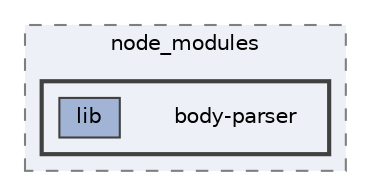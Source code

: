 digraph "body-parser"
{
 // INTERACTIVE_SVG=YES
 // LATEX_PDF_SIZE
  bgcolor="transparent";
  edge [fontname=Helvetica,fontsize=10,labelfontname=Helvetica,labelfontsize=10];
  node [fontname=Helvetica,fontsize=10,shape=box,height=0.2,width=0.4];
  compound=true
  subgraph clusterdir_a7123d6b295578c61fe01482133a4996 {
    graph [ bgcolor="#edf0f7", pencolor="grey50", label="node_modules", fontname=Helvetica,fontsize=10 style="filled,dashed", URL="dir_a7123d6b295578c61fe01482133a4996.html",tooltip=""]
  subgraph clusterdir_281d8c5707782e08df1f5f3ad0f4d257 {
    graph [ bgcolor="#edf0f7", pencolor="grey25", label="", fontname=Helvetica,fontsize=10 style="filled,bold", URL="dir_281d8c5707782e08df1f5f3ad0f4d257.html",tooltip=""]
    dir_281d8c5707782e08df1f5f3ad0f4d257 [shape=plaintext, label="body-parser"];
  dir_fd760f831daa3877311dcb9a87056f09 [label="lib", fillcolor="#a2b4d6", color="grey25", style="filled", URL="dir_fd760f831daa3877311dcb9a87056f09.html",tooltip=""];
  }
  }
}
